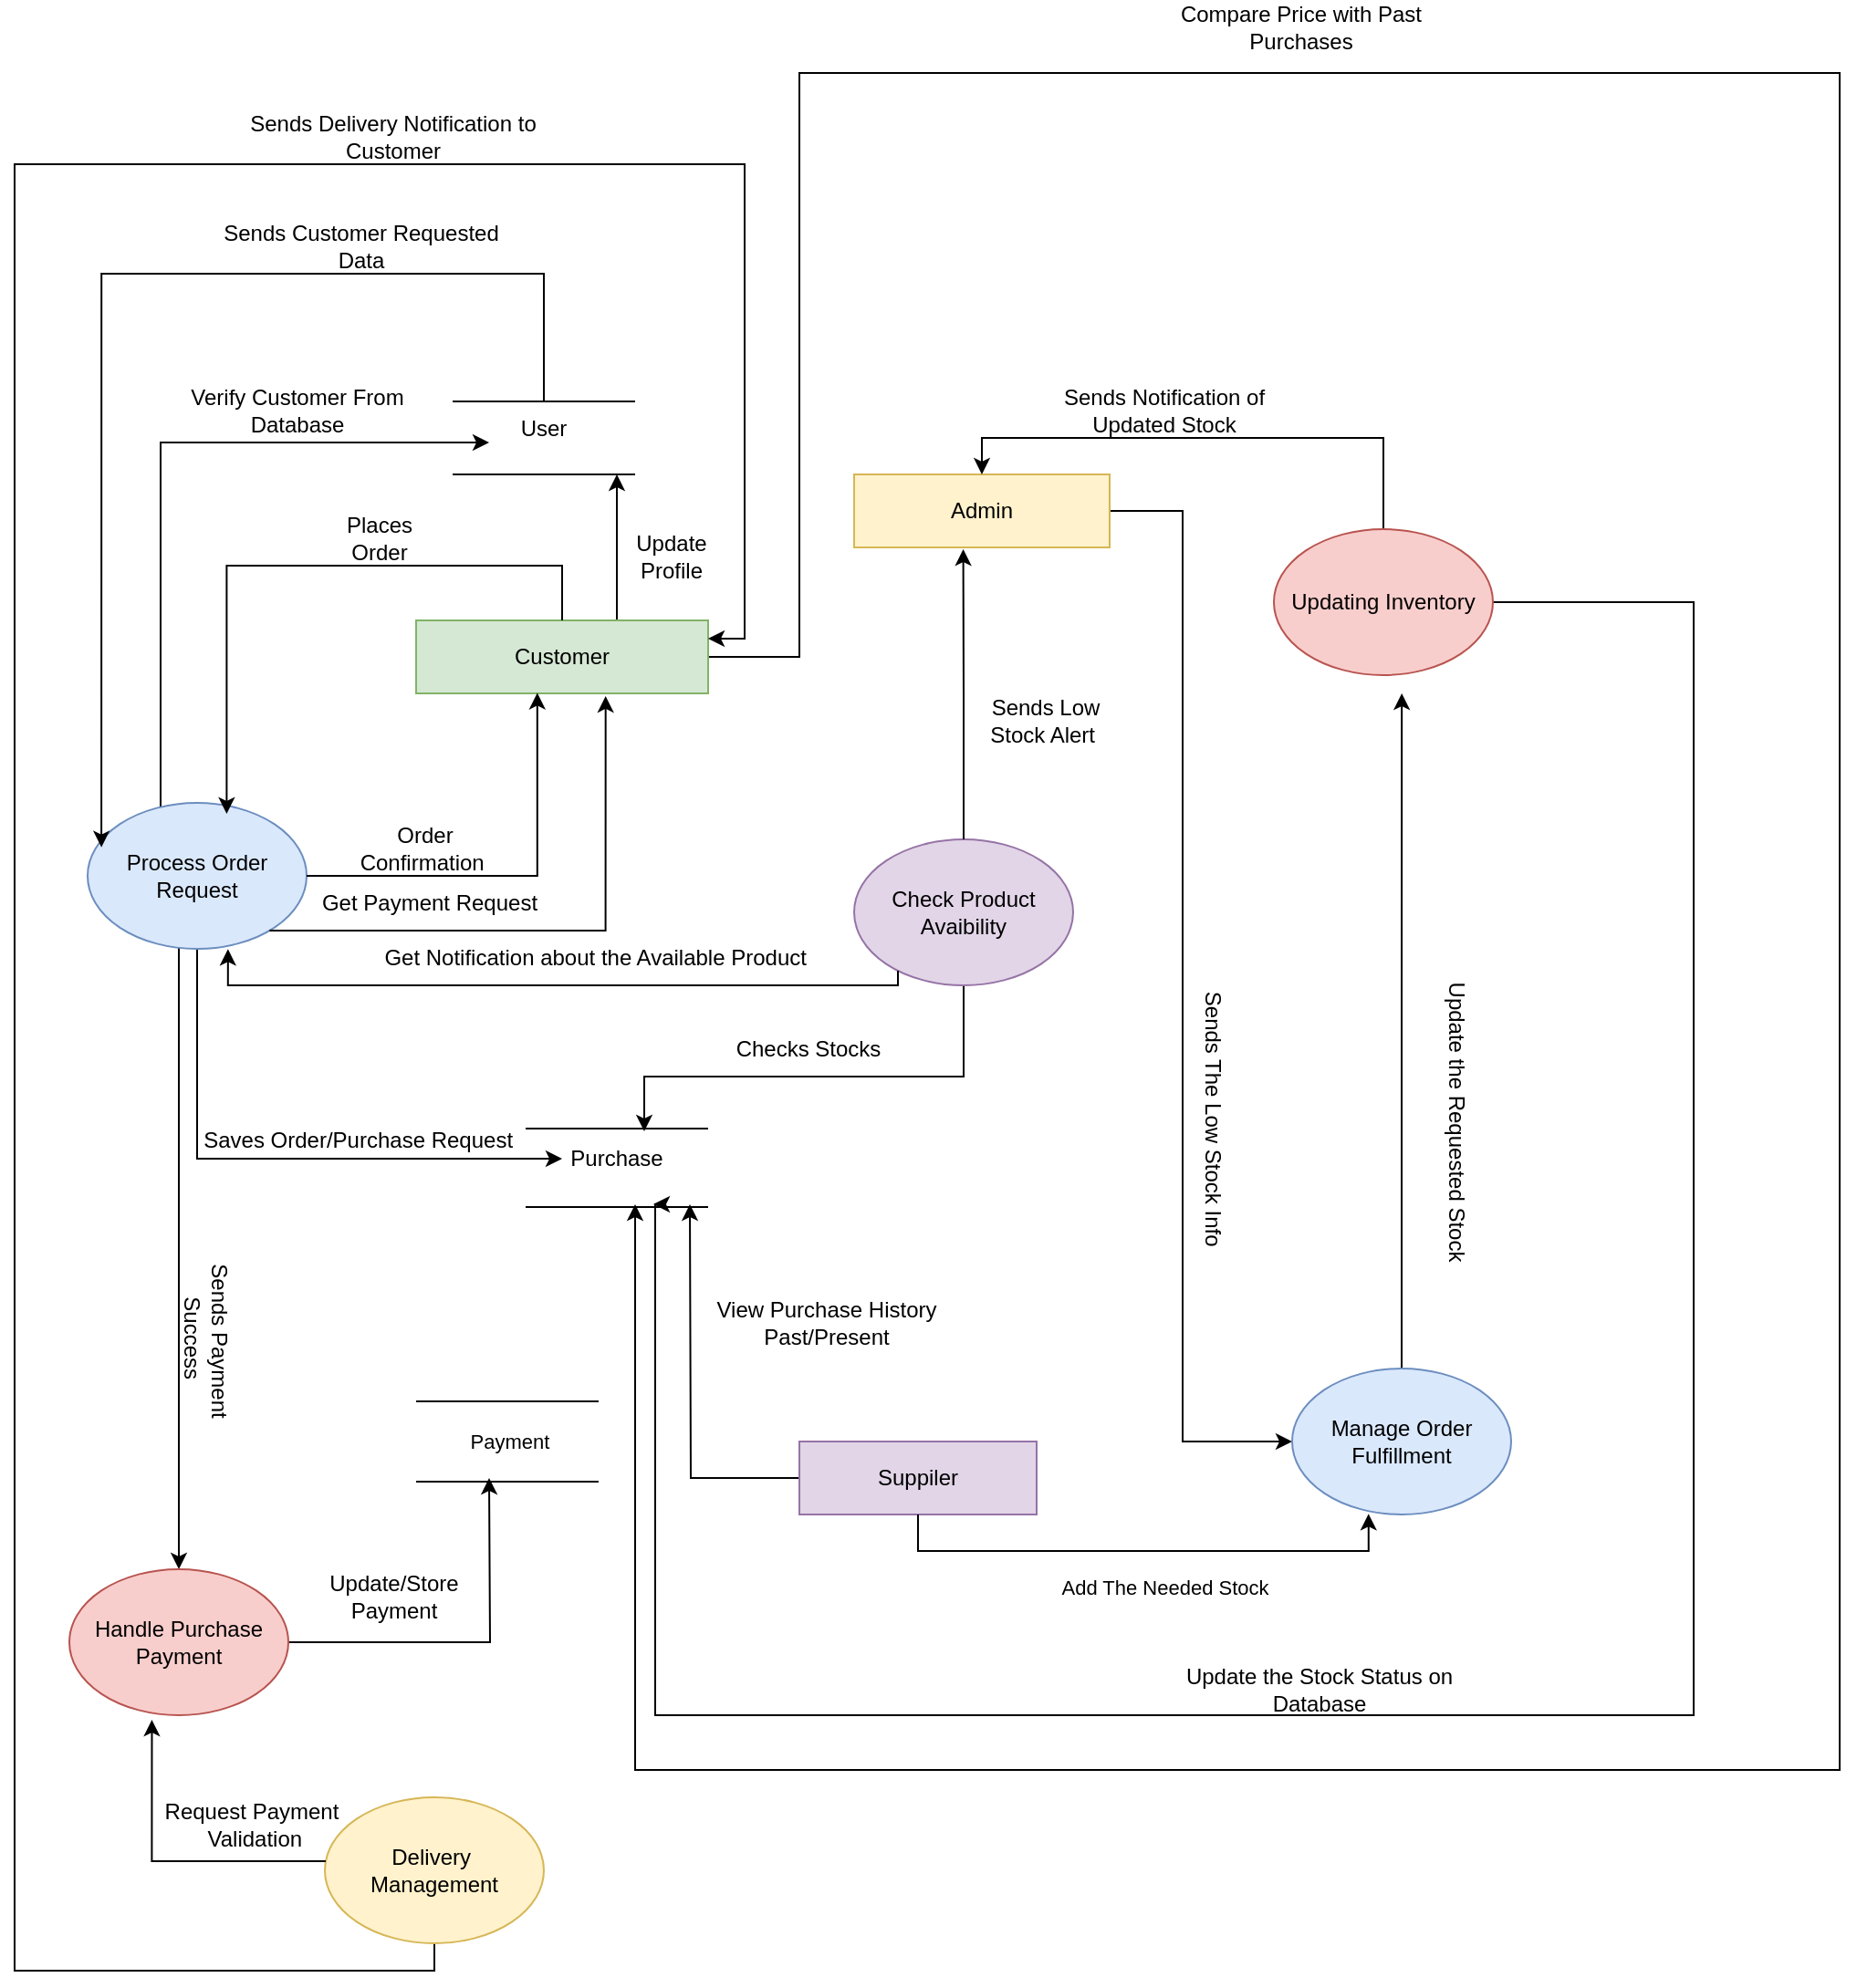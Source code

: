 <mxfile version="26.0.4">
  <diagram name="Page-1" id="dctyIQo91ijjNuMPYQGr">
    <mxGraphModel dx="1737" dy="2111" grid="1" gridSize="10" guides="1" tooltips="1" connect="1" arrows="1" fold="1" page="1" pageScale="1" pageWidth="827" pageHeight="1169" math="0" shadow="0">
      <root>
        <mxCell id="0" />
        <mxCell id="1" parent="0" />
        <mxCell id="-M3N0pG6VcguPk9W78NM-19" style="edgeStyle=orthogonalEdgeStyle;rounded=0;orthogonalLoop=1;jettySize=auto;html=1;" edge="1" parent="1" source="-M3N0pG6VcguPk9W78NM-1">
          <mxGeometry relative="1" as="geometry">
            <mxPoint x="400" y="480" as="targetPoint" />
            <Array as="points">
              <mxPoint x="490" y="180" />
              <mxPoint x="490" y="-140" />
              <mxPoint x="1060" y="-140" />
              <mxPoint x="1060" y="790" />
              <mxPoint x="400" y="790" />
            </Array>
          </mxGeometry>
        </mxCell>
        <mxCell id="-M3N0pG6VcguPk9W78NM-34" style="edgeStyle=orthogonalEdgeStyle;rounded=0;orthogonalLoop=1;jettySize=auto;html=1;" edge="1" parent="1" source="-M3N0pG6VcguPk9W78NM-1">
          <mxGeometry relative="1" as="geometry">
            <mxPoint x="390" y="80" as="targetPoint" />
            <Array as="points">
              <mxPoint x="390" y="80" />
            </Array>
          </mxGeometry>
        </mxCell>
        <mxCell id="-M3N0pG6VcguPk9W78NM-1" value="Customer" style="rounded=0;whiteSpace=wrap;html=1;fillColor=#d5e8d4;strokeColor=#82b366;" vertex="1" parent="1">
          <mxGeometry x="280" y="160" width="160" height="40" as="geometry" />
        </mxCell>
        <mxCell id="-M3N0pG6VcguPk9W78NM-68" style="edgeStyle=orthogonalEdgeStyle;rounded=0;orthogonalLoop=1;jettySize=auto;html=1;" edge="1" parent="1" source="-M3N0pG6VcguPk9W78NM-2" target="-M3N0pG6VcguPk9W78NM-18">
          <mxGeometry relative="1" as="geometry">
            <Array as="points">
              <mxPoint x="700" y="100" />
              <mxPoint x="700" y="610" />
            </Array>
          </mxGeometry>
        </mxCell>
        <mxCell id="-M3N0pG6VcguPk9W78NM-2" value="Admin" style="rounded=0;whiteSpace=wrap;html=1;fillColor=#fff2cc;strokeColor=#d6b656;" vertex="1" parent="1">
          <mxGeometry x="520" y="80" width="140" height="40" as="geometry" />
        </mxCell>
        <mxCell id="-M3N0pG6VcguPk9W78NM-60" style="edgeStyle=orthogonalEdgeStyle;rounded=0;orthogonalLoop=1;jettySize=auto;html=1;entryX=0.5;entryY=0;entryDx=0;entryDy=0;" edge="1" parent="1" source="-M3N0pG6VcguPk9W78NM-3" target="-M3N0pG6VcguPk9W78NM-2">
          <mxGeometry relative="1" as="geometry">
            <Array as="points">
              <mxPoint x="810" y="60" />
              <mxPoint x="590" y="60" />
            </Array>
          </mxGeometry>
        </mxCell>
        <mxCell id="-M3N0pG6VcguPk9W78NM-73" style="edgeStyle=orthogonalEdgeStyle;rounded=0;orthogonalLoop=1;jettySize=auto;html=1;" edge="1" parent="1" source="-M3N0pG6VcguPk9W78NM-3">
          <mxGeometry relative="1" as="geometry">
            <mxPoint x="410" y="480" as="targetPoint" />
            <Array as="points">
              <mxPoint x="980" y="150" />
              <mxPoint x="980" y="760" />
              <mxPoint x="411" y="760" />
              <mxPoint x="411" y="480" />
            </Array>
          </mxGeometry>
        </mxCell>
        <mxCell id="-M3N0pG6VcguPk9W78NM-3" value="Updating Inventory" style="ellipse;whiteSpace=wrap;html=1;fillColor=#f8cecc;strokeColor=#b85450;" vertex="1" parent="1">
          <mxGeometry x="750" y="110" width="120" height="80" as="geometry" />
        </mxCell>
        <mxCell id="-M3N0pG6VcguPk9W78NM-54" style="edgeStyle=orthogonalEdgeStyle;rounded=0;orthogonalLoop=1;jettySize=auto;html=1;entryX=0.75;entryY=0;entryDx=0;entryDy=0;" edge="1" parent="1" source="-M3N0pG6VcguPk9W78NM-4" target="-M3N0pG6VcguPk9W78NM-12">
          <mxGeometry relative="1" as="geometry">
            <Array as="points">
              <mxPoint x="580" y="410" />
              <mxPoint x="405" y="410" />
            </Array>
          </mxGeometry>
        </mxCell>
        <mxCell id="-M3N0pG6VcguPk9W78NM-4" value="Check Product Avaibility" style="ellipse;whiteSpace=wrap;html=1;fillColor=#e1d5e7;strokeColor=#9673a6;" vertex="1" parent="1">
          <mxGeometry x="520" y="280" width="120" height="80" as="geometry" />
        </mxCell>
        <mxCell id="-M3N0pG6VcguPk9W78NM-5" value="" style="shape=link;html=1;rounded=0;width=40;" edge="1" parent="1">
          <mxGeometry width="100" relative="1" as="geometry">
            <mxPoint x="300" y="60" as="sourcePoint" />
            <mxPoint x="400" y="60" as="targetPoint" />
            <Array as="points" />
          </mxGeometry>
        </mxCell>
        <mxCell id="-M3N0pG6VcguPk9W78NM-6" value="User" style="text;html=1;align=center;verticalAlign=middle;whiteSpace=wrap;rounded=0;" vertex="1" parent="1">
          <mxGeometry x="320" y="40" width="60" height="30" as="geometry" />
        </mxCell>
        <mxCell id="-M3N0pG6VcguPk9W78NM-11" value="" style="shape=link;html=1;rounded=0;width=43;" edge="1" parent="1">
          <mxGeometry width="100" relative="1" as="geometry">
            <mxPoint x="340" y="460" as="sourcePoint" />
            <mxPoint x="440" y="460" as="targetPoint" />
          </mxGeometry>
        </mxCell>
        <mxCell id="-M3N0pG6VcguPk9W78NM-12" value="Purchase" style="text;html=1;align=center;verticalAlign=middle;whiteSpace=wrap;rounded=0;" vertex="1" parent="1">
          <mxGeometry x="360" y="440" width="60" height="30" as="geometry" />
        </mxCell>
        <mxCell id="-M3N0pG6VcguPk9W78NM-14" value="" style="shape=link;html=1;rounded=0;width=44;" edge="1" parent="1">
          <mxGeometry width="100" relative="1" as="geometry">
            <mxPoint x="280" y="610" as="sourcePoint" />
            <mxPoint x="380" y="610" as="targetPoint" />
          </mxGeometry>
        </mxCell>
        <mxCell id="-M3N0pG6VcguPk9W78NM-15" value="Payment" style="edgeLabel;html=1;align=center;verticalAlign=middle;resizable=0;points=[];" vertex="1" connectable="0" parent="-M3N0pG6VcguPk9W78NM-14">
          <mxGeometry x="0.056" y="4" relative="1" as="geometry">
            <mxPoint x="-2" y="4" as="offset" />
          </mxGeometry>
        </mxCell>
        <mxCell id="-M3N0pG6VcguPk9W78NM-26" style="edgeStyle=orthogonalEdgeStyle;rounded=0;orthogonalLoop=1;jettySize=auto;html=1;entryX=0;entryY=0.75;entryDx=0;entryDy=0;" edge="1" parent="1" source="-M3N0pG6VcguPk9W78NM-16" target="-M3N0pG6VcguPk9W78NM-6">
          <mxGeometry relative="1" as="geometry">
            <Array as="points">
              <mxPoint x="140" y="62" />
            </Array>
          </mxGeometry>
        </mxCell>
        <mxCell id="-M3N0pG6VcguPk9W78NM-39" style="edgeStyle=orthogonalEdgeStyle;rounded=0;orthogonalLoop=1;jettySize=auto;html=1;entryX=0;entryY=0.5;entryDx=0;entryDy=0;" edge="1" parent="1" source="-M3N0pG6VcguPk9W78NM-16" target="-M3N0pG6VcguPk9W78NM-12">
          <mxGeometry relative="1" as="geometry">
            <Array as="points">
              <mxPoint x="160" y="455" />
            </Array>
          </mxGeometry>
        </mxCell>
        <mxCell id="-M3N0pG6VcguPk9W78NM-45" style="edgeStyle=orthogonalEdgeStyle;rounded=0;orthogonalLoop=1;jettySize=auto;html=1;entryX=0.5;entryY=0;entryDx=0;entryDy=0;" edge="1" parent="1" source="-M3N0pG6VcguPk9W78NM-16" target="-M3N0pG6VcguPk9W78NM-17">
          <mxGeometry relative="1" as="geometry">
            <Array as="points">
              <mxPoint x="150" y="550" />
              <mxPoint x="150" y="550" />
            </Array>
          </mxGeometry>
        </mxCell>
        <mxCell id="-M3N0pG6VcguPk9W78NM-16" value="Process Order Request" style="ellipse;whiteSpace=wrap;html=1;fillColor=#dae8fc;strokeColor=#6c8ebf;" vertex="1" parent="1">
          <mxGeometry x="100" y="260" width="120" height="80" as="geometry" />
        </mxCell>
        <mxCell id="-M3N0pG6VcguPk9W78NM-56" style="edgeStyle=orthogonalEdgeStyle;rounded=0;orthogonalLoop=1;jettySize=auto;html=1;" edge="1" parent="1" source="-M3N0pG6VcguPk9W78NM-17">
          <mxGeometry relative="1" as="geometry">
            <mxPoint x="320" y="630" as="targetPoint" />
          </mxGeometry>
        </mxCell>
        <mxCell id="-M3N0pG6VcguPk9W78NM-17" value="Handle Purchase Payment" style="ellipse;whiteSpace=wrap;html=1;fillColor=#f8cecc;strokeColor=#b85450;" vertex="1" parent="1">
          <mxGeometry x="90" y="680" width="120" height="80" as="geometry" />
        </mxCell>
        <mxCell id="-M3N0pG6VcguPk9W78NM-71" style="edgeStyle=orthogonalEdgeStyle;rounded=0;orthogonalLoop=1;jettySize=auto;html=1;exitX=0.5;exitY=0;exitDx=0;exitDy=0;" edge="1" parent="1" source="-M3N0pG6VcguPk9W78NM-18">
          <mxGeometry relative="1" as="geometry">
            <mxPoint x="820.077" y="200" as="targetPoint" />
          </mxGeometry>
        </mxCell>
        <mxCell id="-M3N0pG6VcguPk9W78NM-18" value="Manage Order Fulfillment" style="ellipse;whiteSpace=wrap;html=1;fillColor=#dae8fc;strokeColor=#6c8ebf;" vertex="1" parent="1">
          <mxGeometry x="760" y="570" width="120" height="80" as="geometry" />
        </mxCell>
        <mxCell id="-M3N0pG6VcguPk9W78NM-23" value="Compare Price with Past Purchases" style="text;html=1;align=center;verticalAlign=middle;whiteSpace=wrap;rounded=0;" vertex="1" parent="1">
          <mxGeometry x="690" y="-180" width="150" height="30" as="geometry" />
        </mxCell>
        <mxCell id="-M3N0pG6VcguPk9W78NM-24" style="edgeStyle=orthogonalEdgeStyle;rounded=0;orthogonalLoop=1;jettySize=auto;html=1;entryX=0.063;entryY=0.304;entryDx=0;entryDy=0;entryPerimeter=0;" edge="1" parent="1" source="-M3N0pG6VcguPk9W78NM-6" target="-M3N0pG6VcguPk9W78NM-16">
          <mxGeometry relative="1" as="geometry">
            <Array as="points">
              <mxPoint x="350" y="-30" />
              <mxPoint x="108" y="-30" />
            </Array>
          </mxGeometry>
        </mxCell>
        <mxCell id="-M3N0pG6VcguPk9W78NM-25" value="Sends Customer Requested Data" style="text;html=1;align=center;verticalAlign=middle;whiteSpace=wrap;rounded=0;" vertex="1" parent="1">
          <mxGeometry x="160" y="-60" width="180" height="30" as="geometry" />
        </mxCell>
        <mxCell id="-M3N0pG6VcguPk9W78NM-27" value="Verify Customer From Database" style="text;html=1;align=center;verticalAlign=middle;whiteSpace=wrap;rounded=0;" vertex="1" parent="1">
          <mxGeometry x="150" y="30" width="130" height="30" as="geometry" />
        </mxCell>
        <mxCell id="-M3N0pG6VcguPk9W78NM-29" style="edgeStyle=orthogonalEdgeStyle;rounded=0;orthogonalLoop=1;jettySize=auto;html=1;entryX=0.635;entryY=0.075;entryDx=0;entryDy=0;entryPerimeter=0;" edge="1" parent="1" source="-M3N0pG6VcguPk9W78NM-1" target="-M3N0pG6VcguPk9W78NM-16">
          <mxGeometry relative="1" as="geometry">
            <Array as="points">
              <mxPoint x="360" y="130" />
              <mxPoint x="176" y="130" />
            </Array>
          </mxGeometry>
        </mxCell>
        <mxCell id="-M3N0pG6VcguPk9W78NM-30" value="Places Order" style="text;html=1;align=center;verticalAlign=middle;whiteSpace=wrap;rounded=0;" vertex="1" parent="1">
          <mxGeometry x="230" y="100" width="60" height="30" as="geometry" />
        </mxCell>
        <mxCell id="-M3N0pG6VcguPk9W78NM-31" style="edgeStyle=orthogonalEdgeStyle;rounded=0;orthogonalLoop=1;jettySize=auto;html=1;entryX=0.415;entryY=0.993;entryDx=0;entryDy=0;entryPerimeter=0;" edge="1" parent="1" source="-M3N0pG6VcguPk9W78NM-16" target="-M3N0pG6VcguPk9W78NM-1">
          <mxGeometry relative="1" as="geometry" />
        </mxCell>
        <mxCell id="-M3N0pG6VcguPk9W78NM-32" value="Order Confirmation&amp;nbsp;" style="text;html=1;align=center;verticalAlign=middle;whiteSpace=wrap;rounded=0;" vertex="1" parent="1">
          <mxGeometry x="255" y="270" width="60" height="30" as="geometry" />
        </mxCell>
        <mxCell id="-M3N0pG6VcguPk9W78NM-35" value="Update Profile" style="text;html=1;align=center;verticalAlign=middle;whiteSpace=wrap;rounded=0;" vertex="1" parent="1">
          <mxGeometry x="390" y="110" width="60" height="30" as="geometry" />
        </mxCell>
        <mxCell id="-M3N0pG6VcguPk9W78NM-37" style="edgeStyle=orthogonalEdgeStyle;rounded=0;orthogonalLoop=1;jettySize=auto;html=1;entryX=1;entryY=0.25;entryDx=0;entryDy=0;" edge="1" parent="1" source="-M3N0pG6VcguPk9W78NM-36" target="-M3N0pG6VcguPk9W78NM-1">
          <mxGeometry relative="1" as="geometry">
            <Array as="points">
              <mxPoint x="290" y="900" />
              <mxPoint x="60" y="900" />
              <mxPoint x="60" y="-90" />
              <mxPoint x="460" y="-90" />
              <mxPoint x="460" y="170" />
            </Array>
          </mxGeometry>
        </mxCell>
        <mxCell id="-M3N0pG6VcguPk9W78NM-36" value="Delivery&amp;nbsp;&lt;div&gt;Management&lt;/div&gt;" style="ellipse;whiteSpace=wrap;html=1;fillColor=#fff2cc;strokeColor=#d6b656;" vertex="1" parent="1">
          <mxGeometry x="230" y="805" width="120" height="80" as="geometry" />
        </mxCell>
        <mxCell id="-M3N0pG6VcguPk9W78NM-38" value="Sends Delivery Notification to Customer" style="text;html=1;align=center;verticalAlign=middle;whiteSpace=wrap;rounded=0;" vertex="1" parent="1">
          <mxGeometry x="185" y="-120" width="165" height="30" as="geometry" />
        </mxCell>
        <mxCell id="-M3N0pG6VcguPk9W78NM-40" value="Saves Order/Purchase Request&amp;nbsp;" style="text;html=1;align=center;verticalAlign=middle;whiteSpace=wrap;rounded=0;" vertex="1" parent="1">
          <mxGeometry x="150" y="430" width="200" height="30" as="geometry" />
        </mxCell>
        <mxCell id="-M3N0pG6VcguPk9W78NM-42" style="edgeStyle=orthogonalEdgeStyle;rounded=0;orthogonalLoop=1;jettySize=auto;html=1;entryX=0.649;entryY=1.037;entryDx=0;entryDy=0;entryPerimeter=0;" edge="1" parent="1" source="-M3N0pG6VcguPk9W78NM-16" target="-M3N0pG6VcguPk9W78NM-1">
          <mxGeometry relative="1" as="geometry">
            <Array as="points">
              <mxPoint x="384" y="330" />
            </Array>
          </mxGeometry>
        </mxCell>
        <mxCell id="-M3N0pG6VcguPk9W78NM-43" value="Get Payment Request" style="text;html=1;align=center;verticalAlign=middle;whiteSpace=wrap;rounded=0;" vertex="1" parent="1">
          <mxGeometry x="225" y="300" width="125" height="30" as="geometry" />
        </mxCell>
        <mxCell id="-M3N0pG6VcguPk9W78NM-46" value="Sends Payment Success&amp;nbsp;" style="text;html=1;align=center;verticalAlign=middle;whiteSpace=wrap;rounded=0;rotation=90;" vertex="1" parent="1">
          <mxGeometry x="100" y="540" width="130" height="30" as="geometry" />
        </mxCell>
        <mxCell id="-M3N0pG6VcguPk9W78NM-47" style="edgeStyle=orthogonalEdgeStyle;rounded=0;orthogonalLoop=1;jettySize=auto;html=1;entryX=0.377;entryY=1.032;entryDx=0;entryDy=0;entryPerimeter=0;" edge="1" parent="1" source="-M3N0pG6VcguPk9W78NM-36" target="-M3N0pG6VcguPk9W78NM-17">
          <mxGeometry relative="1" as="geometry">
            <Array as="points">
              <mxPoint x="135" y="840" />
            </Array>
          </mxGeometry>
        </mxCell>
        <mxCell id="-M3N0pG6VcguPk9W78NM-48" value="Request Payment&lt;div&gt;&amp;nbsp;Validation&lt;/div&gt;" style="text;html=1;align=center;verticalAlign=middle;whiteSpace=wrap;rounded=0;rotation=0;" vertex="1" parent="1">
          <mxGeometry x="110" y="805" width="160" height="30" as="geometry" />
        </mxCell>
        <mxCell id="-M3N0pG6VcguPk9W78NM-50" style="edgeStyle=orthogonalEdgeStyle;rounded=0;orthogonalLoop=1;jettySize=auto;html=1;entryX=0.641;entryY=1.002;entryDx=0;entryDy=0;entryPerimeter=0;exitX=0.2;exitY=0.9;exitDx=0;exitDy=0;exitPerimeter=0;" edge="1" parent="1" source="-M3N0pG6VcguPk9W78NM-4" target="-M3N0pG6VcguPk9W78NM-16">
          <mxGeometry relative="1" as="geometry">
            <Array as="points">
              <mxPoint x="544" y="360" />
              <mxPoint x="177" y="360" />
            </Array>
          </mxGeometry>
        </mxCell>
        <mxCell id="-M3N0pG6VcguPk9W78NM-53" value="Get Notification about the Available Product&amp;nbsp;" style="text;html=1;align=center;verticalAlign=middle;whiteSpace=wrap;rounded=0;" vertex="1" parent="1">
          <mxGeometry x="255" y="330" width="250" height="30" as="geometry" />
        </mxCell>
        <mxCell id="-M3N0pG6VcguPk9W78NM-55" value="Checks Stocks" style="text;html=1;align=center;verticalAlign=middle;whiteSpace=wrap;rounded=0;" vertex="1" parent="1">
          <mxGeometry x="430" y="380" width="130" height="30" as="geometry" />
        </mxCell>
        <mxCell id="-M3N0pG6VcguPk9W78NM-57" value="Update/Store Payment" style="text;html=1;align=center;verticalAlign=middle;whiteSpace=wrap;rounded=0;" vertex="1" parent="1">
          <mxGeometry x="238" y="680" width="60" height="30" as="geometry" />
        </mxCell>
        <mxCell id="-M3N0pG6VcguPk9W78NM-58" style="edgeStyle=orthogonalEdgeStyle;rounded=0;orthogonalLoop=1;jettySize=auto;html=1;entryX=0.427;entryY=1.025;entryDx=0;entryDy=0;entryPerimeter=0;" edge="1" parent="1" source="-M3N0pG6VcguPk9W78NM-4" target="-M3N0pG6VcguPk9W78NM-2">
          <mxGeometry relative="1" as="geometry" />
        </mxCell>
        <mxCell id="-M3N0pG6VcguPk9W78NM-59" value="Sends Low Stock Alert&amp;nbsp;" style="text;html=1;align=center;verticalAlign=middle;whiteSpace=wrap;rounded=0;" vertex="1" parent="1">
          <mxGeometry x="580" y="200" width="90" height="30" as="geometry" />
        </mxCell>
        <mxCell id="-M3N0pG6VcguPk9W78NM-61" value="Sends Notification of Updated Stock" style="text;html=1;align=center;verticalAlign=middle;whiteSpace=wrap;rounded=0;" vertex="1" parent="1">
          <mxGeometry x="620" y="30" width="140" height="30" as="geometry" />
        </mxCell>
        <mxCell id="-M3N0pG6VcguPk9W78NM-63" style="edgeStyle=orthogonalEdgeStyle;rounded=0;orthogonalLoop=1;jettySize=auto;html=1;" edge="1" parent="1" source="-M3N0pG6VcguPk9W78NM-62">
          <mxGeometry relative="1" as="geometry">
            <mxPoint x="430" y="480" as="targetPoint" />
          </mxGeometry>
        </mxCell>
        <mxCell id="-M3N0pG6VcguPk9W78NM-62" value="Suppiler" style="rounded=0;whiteSpace=wrap;html=1;fillColor=#e1d5e7;strokeColor=#9673a6;" vertex="1" parent="1">
          <mxGeometry x="490" y="610" width="130" height="40" as="geometry" />
        </mxCell>
        <mxCell id="-M3N0pG6VcguPk9W78NM-64" value="View Purchase History Past/Present" style="text;html=1;align=center;verticalAlign=middle;whiteSpace=wrap;rounded=0;" vertex="1" parent="1">
          <mxGeometry x="420" y="530" width="170" height="30" as="geometry" />
        </mxCell>
        <mxCell id="-M3N0pG6VcguPk9W78NM-65" style="edgeStyle=orthogonalEdgeStyle;rounded=0;orthogonalLoop=1;jettySize=auto;html=1;entryX=0.349;entryY=0.996;entryDx=0;entryDy=0;entryPerimeter=0;" edge="1" parent="1" source="-M3N0pG6VcguPk9W78NM-62" target="-M3N0pG6VcguPk9W78NM-18">
          <mxGeometry relative="1" as="geometry">
            <Array as="points">
              <mxPoint x="555" y="670" />
              <mxPoint x="802" y="670" />
            </Array>
          </mxGeometry>
        </mxCell>
        <mxCell id="-M3N0pG6VcguPk9W78NM-67" value="Add The Needed Stock" style="edgeLabel;html=1;align=center;verticalAlign=middle;resizable=0;points=[];" vertex="1" connectable="0" parent="-M3N0pG6VcguPk9W78NM-65">
          <mxGeometry x="0.079" relative="1" as="geometry">
            <mxPoint y="20" as="offset" />
          </mxGeometry>
        </mxCell>
        <mxCell id="-M3N0pG6VcguPk9W78NM-69" value="Sends The Low Stock Info&amp;nbsp;" style="text;html=1;align=center;verticalAlign=middle;whiteSpace=wrap;rounded=0;rotation=90;" vertex="1" parent="1">
          <mxGeometry x="640" y="420" width="153" height="30" as="geometry" />
        </mxCell>
        <mxCell id="-M3N0pG6VcguPk9W78NM-72" value="Update the Requested Stock" style="text;html=1;align=center;verticalAlign=middle;whiteSpace=wrap;rounded=0;rotation=90;" vertex="1" parent="1">
          <mxGeometry x="770" y="420" width="160" height="30" as="geometry" />
        </mxCell>
        <mxCell id="-M3N0pG6VcguPk9W78NM-74" value="Update the Stock Status on Database" style="text;html=1;align=center;verticalAlign=middle;whiteSpace=wrap;rounded=0;" vertex="1" parent="1">
          <mxGeometry x="690" y="731" width="170" height="29" as="geometry" />
        </mxCell>
      </root>
    </mxGraphModel>
  </diagram>
</mxfile>
